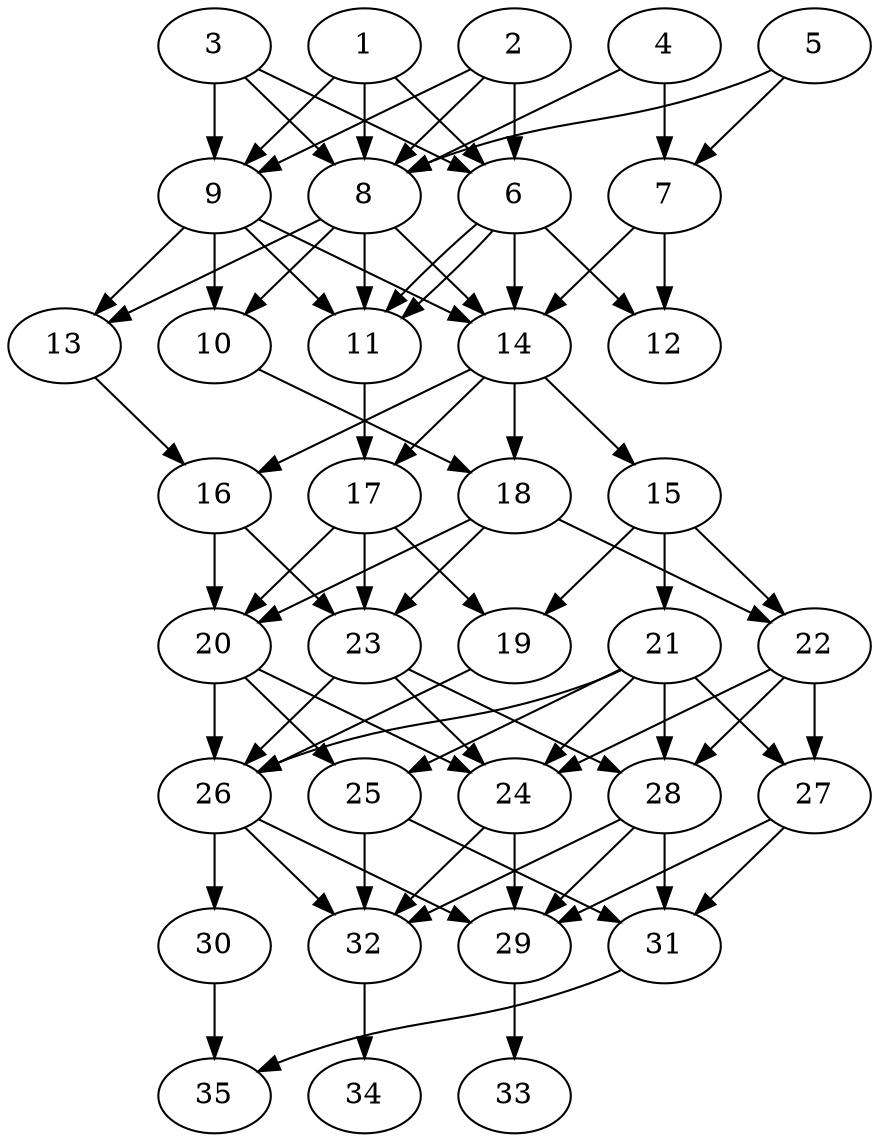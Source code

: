 // DAG automatically generated by daggen at Thu Oct  3 14:05:36 2019
// ./daggen --dot -n 35 --ccr 0.5 --fat 0.5 --regular 0.9 --density 0.9 --mindata 5242880 --maxdata 52428800 
digraph G {
  1 [size="80214016", alpha="0.17", expect_size="40107008"] 
  1 -> 6 [size ="40107008"]
  1 -> 8 [size ="40107008"]
  1 -> 9 [size ="40107008"]
  2 [size="63703040", alpha="0.08", expect_size="31851520"] 
  2 -> 6 [size ="31851520"]
  2 -> 8 [size ="31851520"]
  2 -> 9 [size ="31851520"]
  3 [size="95426560", alpha="0.11", expect_size="47713280"] 
  3 -> 6 [size ="47713280"]
  3 -> 8 [size ="47713280"]
  3 -> 9 [size ="47713280"]
  4 [size="14161920", alpha="0.13", expect_size="7080960"] 
  4 -> 7 [size ="7080960"]
  4 -> 8 [size ="7080960"]
  5 [size="50085888", alpha="0.09", expect_size="25042944"] 
  5 -> 7 [size ="25042944"]
  5 -> 8 [size ="25042944"]
  6 [size="46215168", alpha="0.18", expect_size="23107584"] 
  6 -> 11 [size ="23107584"]
  6 -> 11 [size ="23107584"]
  6 -> 12 [size ="23107584"]
  6 -> 14 [size ="23107584"]
  7 [size="46170112", alpha="0.11", expect_size="23085056"] 
  7 -> 12 [size ="23085056"]
  7 -> 14 [size ="23085056"]
  8 [size="87547904", alpha="0.07", expect_size="43773952"] 
  8 -> 10 [size ="43773952"]
  8 -> 11 [size ="43773952"]
  8 -> 13 [size ="43773952"]
  8 -> 14 [size ="43773952"]
  9 [size="94343168", alpha="0.14", expect_size="47171584"] 
  9 -> 10 [size ="47171584"]
  9 -> 11 [size ="47171584"]
  9 -> 13 [size ="47171584"]
  9 -> 14 [size ="47171584"]
  10 [size="85266432", alpha="0.03", expect_size="42633216"] 
  10 -> 18 [size ="42633216"]
  11 [size="77502464", alpha="0.03", expect_size="38751232"] 
  11 -> 17 [size ="38751232"]
  12 [size="61140992", alpha="0.13", expect_size="30570496"] 
  13 [size="99047424", alpha="0.12", expect_size="49523712"] 
  13 -> 16 [size ="49523712"]
  14 [size="56326144", alpha="0.19", expect_size="28163072"] 
  14 -> 15 [size ="28163072"]
  14 -> 16 [size ="28163072"]
  14 -> 17 [size ="28163072"]
  14 -> 18 [size ="28163072"]
  15 [size="24549376", alpha="0.14", expect_size="12274688"] 
  15 -> 19 [size ="12274688"]
  15 -> 21 [size ="12274688"]
  15 -> 22 [size ="12274688"]
  16 [size="65970176", alpha="0.18", expect_size="32985088"] 
  16 -> 20 [size ="32985088"]
  16 -> 23 [size ="32985088"]
  17 [size="57112576", alpha="0.06", expect_size="28556288"] 
  17 -> 19 [size ="28556288"]
  17 -> 20 [size ="28556288"]
  17 -> 23 [size ="28556288"]
  18 [size="15364096", alpha="0.08", expect_size="7682048"] 
  18 -> 20 [size ="7682048"]
  18 -> 22 [size ="7682048"]
  18 -> 23 [size ="7682048"]
  19 [size="46850048", alpha="0.08", expect_size="23425024"] 
  19 -> 26 [size ="23425024"]
  20 [size="19875840", alpha="0.03", expect_size="9937920"] 
  20 -> 24 [size ="9937920"]
  20 -> 25 [size ="9937920"]
  20 -> 26 [size ="9937920"]
  21 [size="35479552", alpha="0.13", expect_size="17739776"] 
  21 -> 24 [size ="17739776"]
  21 -> 25 [size ="17739776"]
  21 -> 26 [size ="17739776"]
  21 -> 27 [size ="17739776"]
  21 -> 28 [size ="17739776"]
  22 [size="50782208", alpha="0.14", expect_size="25391104"] 
  22 -> 24 [size ="25391104"]
  22 -> 27 [size ="25391104"]
  22 -> 28 [size ="25391104"]
  23 [size="20088832", alpha="0.13", expect_size="10044416"] 
  23 -> 24 [size ="10044416"]
  23 -> 26 [size ="10044416"]
  23 -> 28 [size ="10044416"]
  24 [size="75884544", alpha="0.13", expect_size="37942272"] 
  24 -> 29 [size ="37942272"]
  24 -> 32 [size ="37942272"]
  25 [size="70416384", alpha="0.02", expect_size="35208192"] 
  25 -> 31 [size ="35208192"]
  25 -> 32 [size ="35208192"]
  26 [size="41324544", alpha="0.17", expect_size="20662272"] 
  26 -> 29 [size ="20662272"]
  26 -> 30 [size ="20662272"]
  26 -> 32 [size ="20662272"]
  27 [size="33787904", alpha="0.01", expect_size="16893952"] 
  27 -> 29 [size ="16893952"]
  27 -> 31 [size ="16893952"]
  28 [size="63827968", alpha="0.01", expect_size="31913984"] 
  28 -> 29 [size ="31913984"]
  28 -> 31 [size ="31913984"]
  28 -> 32 [size ="31913984"]
  29 [size="103303168", alpha="0.18", expect_size="51651584"] 
  29 -> 33 [size ="51651584"]
  30 [size="46075904", alpha="0.12", expect_size="23037952"] 
  30 -> 35 [size ="23037952"]
  31 [size="60174336", alpha="0.19", expect_size="30087168"] 
  31 -> 35 [size ="30087168"]
  32 [size="26587136", alpha="0.18", expect_size="13293568"] 
  32 -> 34 [size ="13293568"]
  33 [size="92903424", alpha="0.15", expect_size="46451712"] 
  34 [size="60952576", alpha="0.02", expect_size="30476288"] 
  35 [size="28780544", alpha="0.12", expect_size="14390272"] 
}
